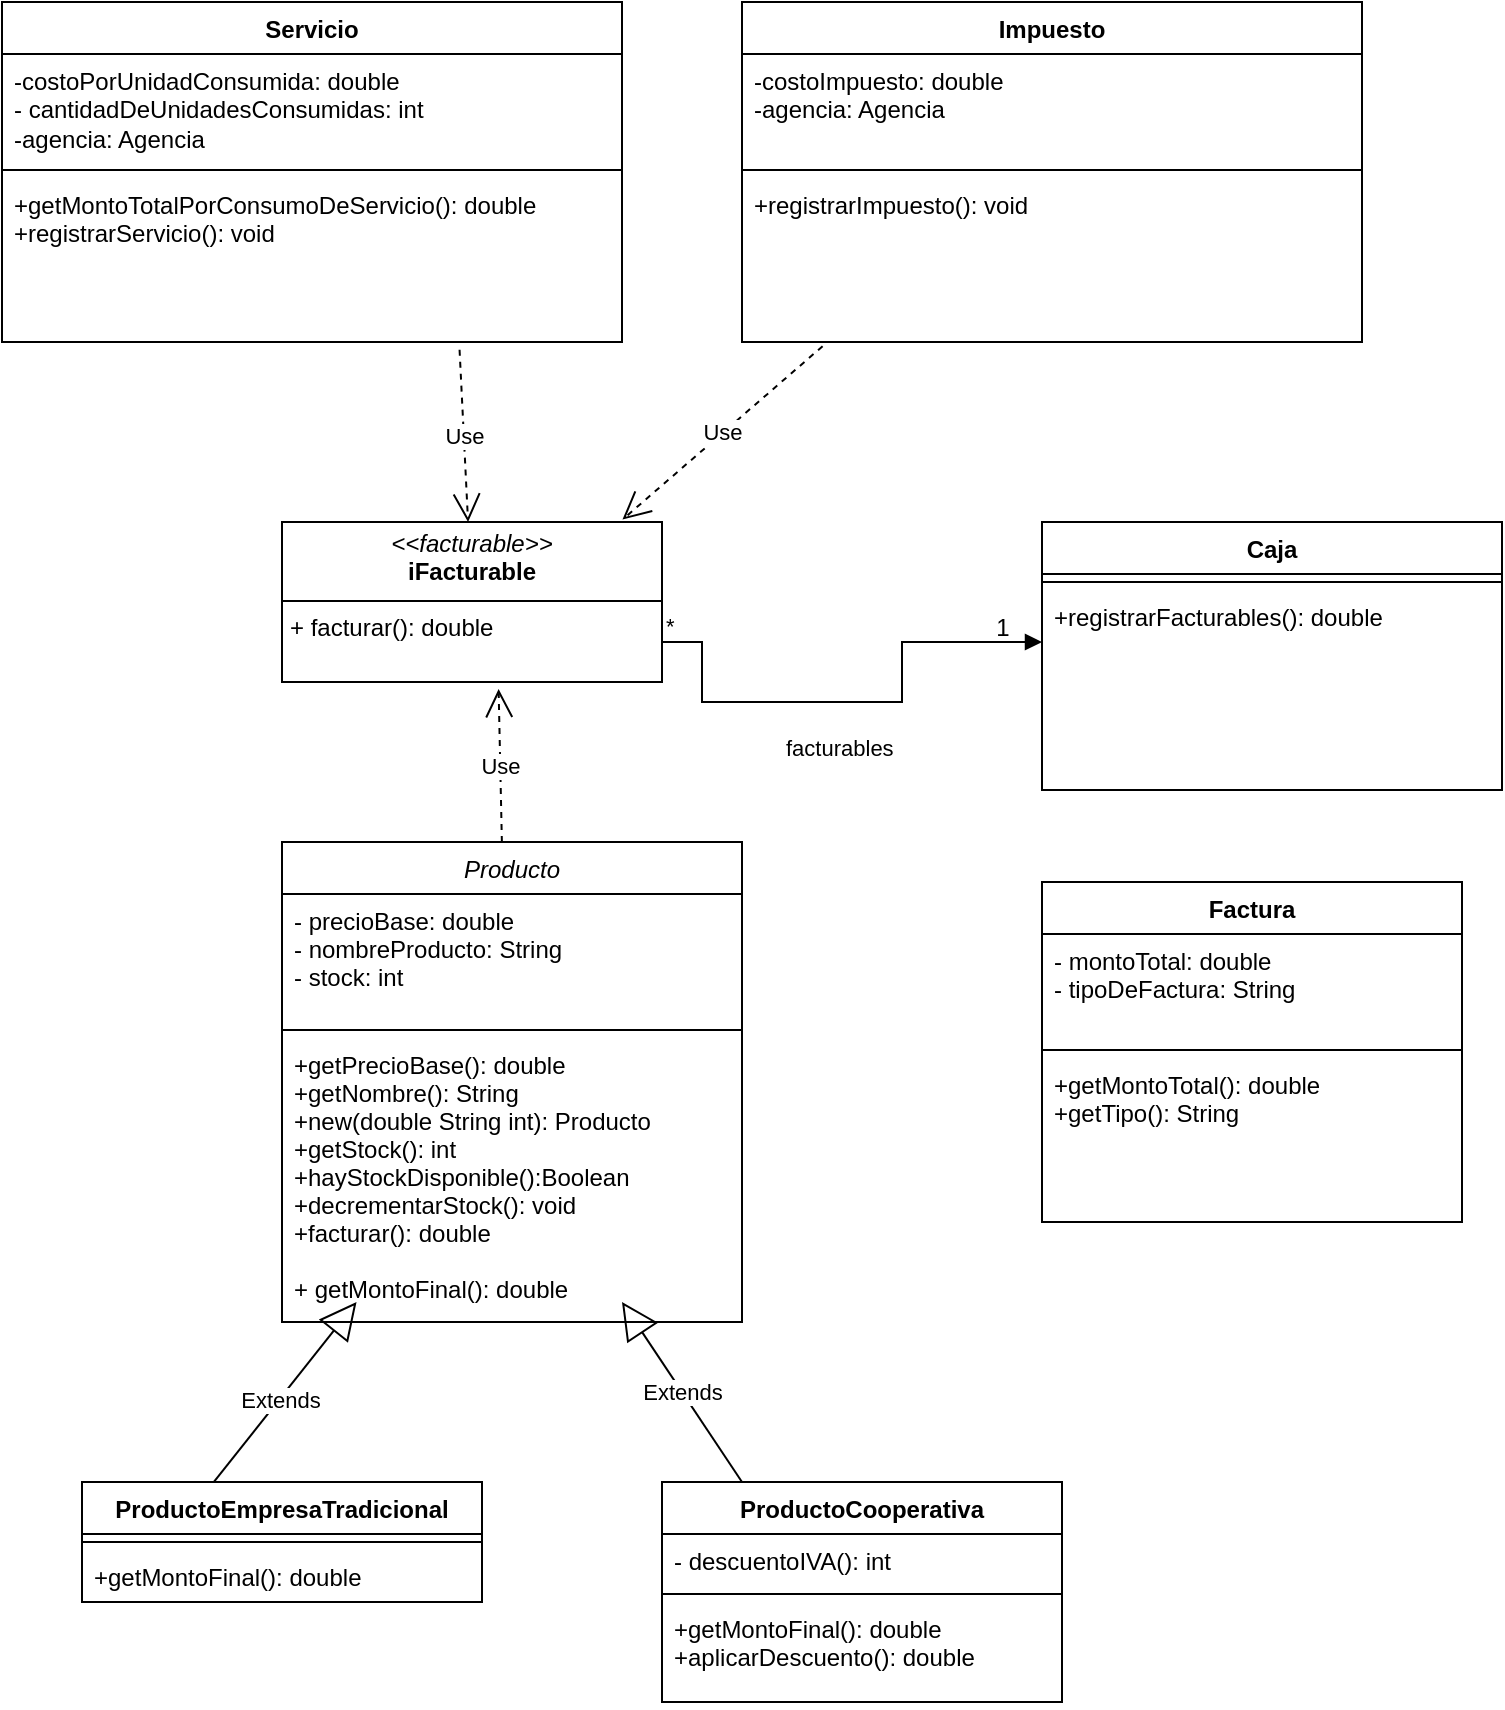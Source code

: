 <mxfile version="26.2.14">
  <diagram id="C5RBs43oDa-KdzZeNtuy" name="Page-1">
    <mxGraphModel dx="1188" dy="1827" grid="1" gridSize="10" guides="1" tooltips="1" connect="1" arrows="1" fold="1" page="1" pageScale="1" pageWidth="827" pageHeight="1169" math="0" shadow="0">
      <root>
        <mxCell id="WIyWlLk6GJQsqaUBKTNV-0" />
        <mxCell id="WIyWlLk6GJQsqaUBKTNV-1" parent="WIyWlLk6GJQsqaUBKTNV-0" />
        <mxCell id="zkfFHV4jXpPFQw0GAbJ--0" value="Producto" style="swimlane;fontStyle=2;align=center;verticalAlign=top;childLayout=stackLayout;horizontal=1;startSize=26;horizontalStack=0;resizeParent=1;resizeLast=0;collapsible=1;marginBottom=0;rounded=0;shadow=0;strokeWidth=1;" parent="WIyWlLk6GJQsqaUBKTNV-1" vertex="1">
          <mxGeometry x="150" y="100" width="230" height="240" as="geometry">
            <mxRectangle x="230" y="140" width="160" height="26" as="alternateBounds" />
          </mxGeometry>
        </mxCell>
        <mxCell id="zkfFHV4jXpPFQw0GAbJ--2" value="- precioBase: double&#xa;- nombreProducto: String&#xa;- stock: int" style="text;align=left;verticalAlign=top;spacingLeft=4;spacingRight=4;overflow=hidden;rotatable=0;points=[[0,0.5],[1,0.5]];portConstraint=eastwest;rounded=0;shadow=0;html=0;" parent="zkfFHV4jXpPFQw0GAbJ--0" vertex="1">
          <mxGeometry y="26" width="230" height="64" as="geometry" />
        </mxCell>
        <mxCell id="zkfFHV4jXpPFQw0GAbJ--4" value="" style="line;html=1;strokeWidth=1;align=left;verticalAlign=middle;spacingTop=-1;spacingLeft=3;spacingRight=3;rotatable=0;labelPosition=right;points=[];portConstraint=eastwest;" parent="zkfFHV4jXpPFQw0GAbJ--0" vertex="1">
          <mxGeometry y="90" width="230" height="8" as="geometry" />
        </mxCell>
        <mxCell id="vys1Lf1euMN_hq-L1kBy-1" value="+getPrecioBase(): double&#xa;+getNombre(): String&#xa;+new(double String int): Producto&#xa;+getStock(): int&#xa;+hayStockDisponible():Boolean&#xa;+decrementarStock(): void&#xa;+facturar(): double&#xa;&#xa;+ getMontoFinal(): double" style="text;align=left;verticalAlign=top;spacingLeft=4;spacingRight=4;overflow=hidden;rotatable=0;points=[[0,0.5],[1,0.5]];portConstraint=eastwest;rounded=0;shadow=0;html=0;fontStyle=0" vertex="1" parent="zkfFHV4jXpPFQw0GAbJ--0">
          <mxGeometry y="98" width="230" height="142" as="geometry" />
        </mxCell>
        <mxCell id="vys1Lf1euMN_hq-L1kBy-6" value="&lt;p style=&quot;margin:0px;margin-top:4px;text-align:center;&quot;&gt;&lt;i&gt;&amp;lt;&amp;lt;facturable&amp;gt;&amp;gt;&lt;/i&gt;&lt;br&gt;&lt;b&gt;iFacturable&lt;/b&gt;&lt;/p&gt;&lt;hr size=&quot;1&quot; style=&quot;border-style:solid;&quot;&gt;&lt;p style=&quot;margin:0px;margin-left:4px;&quot;&gt;+ facturar(): double&lt;br&gt;&lt;br&gt;&lt;/p&gt;&lt;hr size=&quot;1&quot; style=&quot;border-style:solid;&quot;&gt;&lt;p style=&quot;margin:0px;margin-left:4px;&quot;&gt;&lt;br&gt;&lt;/p&gt;" style="verticalAlign=top;align=left;overflow=fill;html=1;whiteSpace=wrap;" vertex="1" parent="WIyWlLk6GJQsqaUBKTNV-1">
          <mxGeometry x="150" y="-60" width="190" height="80" as="geometry" />
        </mxCell>
        <mxCell id="vys1Lf1euMN_hq-L1kBy-15" value="Factura" style="swimlane;fontStyle=1;align=center;verticalAlign=top;childLayout=stackLayout;horizontal=1;startSize=26;horizontalStack=0;resizeParent=1;resizeParentMax=0;resizeLast=0;collapsible=1;marginBottom=0;whiteSpace=wrap;html=1;" vertex="1" parent="WIyWlLk6GJQsqaUBKTNV-1">
          <mxGeometry x="530" y="120" width="210" height="170" as="geometry" />
        </mxCell>
        <mxCell id="vys1Lf1euMN_hq-L1kBy-16" value="- montoTotal: double&lt;div&gt;- tipoDeFactura: String&lt;/div&gt;" style="text;strokeColor=none;fillColor=none;align=left;verticalAlign=top;spacingLeft=4;spacingRight=4;overflow=hidden;rotatable=0;points=[[0,0.5],[1,0.5]];portConstraint=eastwest;whiteSpace=wrap;html=1;" vertex="1" parent="vys1Lf1euMN_hq-L1kBy-15">
          <mxGeometry y="26" width="210" height="54" as="geometry" />
        </mxCell>
        <mxCell id="vys1Lf1euMN_hq-L1kBy-17" value="" style="line;strokeWidth=1;fillColor=none;align=left;verticalAlign=middle;spacingTop=-1;spacingLeft=3;spacingRight=3;rotatable=0;labelPosition=right;points=[];portConstraint=eastwest;strokeColor=inherit;" vertex="1" parent="vys1Lf1euMN_hq-L1kBy-15">
          <mxGeometry y="80" width="210" height="8" as="geometry" />
        </mxCell>
        <mxCell id="vys1Lf1euMN_hq-L1kBy-18" value="+getMontoTotal(): double&lt;div&gt;+getTipo(): String&lt;/div&gt;" style="text;strokeColor=none;fillColor=none;align=left;verticalAlign=top;spacingLeft=4;spacingRight=4;overflow=hidden;rotatable=0;points=[[0,0.5],[1,0.5]];portConstraint=eastwest;whiteSpace=wrap;html=1;" vertex="1" parent="vys1Lf1euMN_hq-L1kBy-15">
          <mxGeometry y="88" width="210" height="82" as="geometry" />
        </mxCell>
        <mxCell id="vys1Lf1euMN_hq-L1kBy-19" value="Use" style="endArrow=open;endSize=12;dashed=1;html=1;rounded=0;entryX=0.57;entryY=1.044;entryDx=0;entryDy=0;entryPerimeter=0;exitX=0.478;exitY=0;exitDx=0;exitDy=0;exitPerimeter=0;" edge="1" parent="WIyWlLk6GJQsqaUBKTNV-1" source="zkfFHV4jXpPFQw0GAbJ--0" target="vys1Lf1euMN_hq-L1kBy-6">
          <mxGeometry width="160" relative="1" as="geometry">
            <mxPoint x="210" y="70" as="sourcePoint" />
            <mxPoint x="370" y="70" as="targetPoint" />
          </mxGeometry>
        </mxCell>
        <mxCell id="vys1Lf1euMN_hq-L1kBy-22" value="Extends" style="endArrow=block;endSize=16;endFill=0;html=1;rounded=0;entryX=0.249;entryY=1.035;entryDx=0;entryDy=0;entryPerimeter=0;" edge="1" parent="WIyWlLk6GJQsqaUBKTNV-1">
          <mxGeometry width="160" relative="1" as="geometry">
            <mxPoint x="110" y="427.48" as="sourcePoint" />
            <mxPoint x="187.27" y="330" as="targetPoint" />
          </mxGeometry>
        </mxCell>
        <mxCell id="vys1Lf1euMN_hq-L1kBy-23" value="Extends" style="endArrow=block;endSize=16;endFill=0;html=1;rounded=0;entryX=0.249;entryY=1.035;entryDx=0;entryDy=0;entryPerimeter=0;" edge="1" parent="WIyWlLk6GJQsqaUBKTNV-1">
          <mxGeometry width="160" relative="1" as="geometry">
            <mxPoint x="380" y="420" as="sourcePoint" />
            <mxPoint x="320" y="330" as="targetPoint" />
          </mxGeometry>
        </mxCell>
        <mxCell id="vys1Lf1euMN_hq-L1kBy-32" value="ProductoCooperativa&lt;span style=&quot;color: rgba(0, 0, 0, 0); font-family: monospace; font-size: 0px; font-weight: 400; text-align: start; text-wrap-mode: nowrap;&quot;&gt;%3CmxGraphModel%3E%3Croot%3E%3CmxCell%20id%3D%220%22%2F%3E%3CmxCell%20id%3D%221%22%20parent%3D%220%22%2F%3E%3CmxCell%20id%3D%222%22%20value%3D%22Producto%22%20style%3D%22swimlane%3BfontStyle%3D2%3Balign%3Dcenter%3BverticalAlign%3Dtop%3BchildLayout%3DstackLayout%3Bhorizontal%3D1%3BstartSize%3D26%3BhorizontalStack%3D0%3BresizeParent%3D1%3BresizeLast%3D0%3Bcollapsible%3D1%3BmarginBottom%3D0%3Brounded%3D0%3Bshadow%3D0%3BstrokeWidth%3D1%3B%22%20vertex%3D%221%22%20parent%3D%221%22%3E%3CmxGeometry%20x%3D%22150%22%20y%3D%22120%22%20width%3D%22230%22%20height%3D%22210%22%20as%3D%22geometry%22%3E%3CmxRectangle%20x%3D%22230%22%20y%3D%22140%22%20width%3D%22160%22%20height%3D%2226%22%20as%3D%22alternateBounds%22%2F%3E%3C%2FmxGeometry%3E%3C%2FmxCell%3E%3CmxCell%20id%3D%223%22%20value%3D%22-%20precioBase%3A%20double%26%2310%3B-%20nombreProducto%3A%20String%26%2310%3B-%20stock%3A%20int%22%20style%3D%22text%3Balign%3Dleft%3BverticalAlign%3Dtop%3BspacingLeft%3D4%3BspacingRight%3D4%3Boverflow%3Dhidden%3Brotatable%3D0%3Bpoints%3D%5B%5B0%2C0.5%5D%2C%5B1%2C0.5%5D%5D%3BportConstraint%3Deastwest%3Brounded%3D0%3Bshadow%3D0%3Bhtml%3D0%3B%22%20vertex%3D%221%22%20parent%3D%222%22%3E%3CmxGeometry%20y%3D%2226%22%20width%3D%22230%22%20height%3D%2264%22%20as%3D%22geometry%22%2F%3E%3C%2FmxCell%3E%3CmxCell%20id%3D%224%22%20value%3D%22%22%20style%3D%22line%3Bhtml%3D1%3BstrokeWidth%3D1%3Balign%3Dleft%3BverticalAlign%3Dmiddle%3BspacingTop%3D-1%3BspacingLeft%3D3%3BspacingRight%3D3%3Brotatable%3D0%3BlabelPosition%3Dright%3Bpoints%3D%5B%5D%3BportConstraint%3Deastwest%3B%22%20vertex%3D%221%22%20parent%3D%222%22%3E%3CmxGeometry%20y%3D%2290%22%20width%3D%22230%22%20height%3D%228%22%20as%3D%22geometry%22%2F%3E%3C%2FmxCell%3E%3CmxCell%20id%3D%225%22%20value%3D%22%2BgetPrecioBase()%3A%20double%26%2310%3B%2BgetNombre()%3A%20String%26%2310%3B%2Bnew(double%20String)%3A%20Producto%26%2310%3B%2BgetStock()%3A%20int%26%2310%3B%2BregistrarVenta()%3A%20double%26%2310%3B%26%2310%3B%2B%20getMontoFinal()%3A%20double%22%20style%3D%22text%3Balign%3Dleft%3BverticalAlign%3Dtop%3BspacingLeft%3D4%3BspacingRight%3D4%3Boverflow%3Dhidden%3Brotatable%3D0%3Bpoints%3D%5B%5B0%2C0.5%5D%2C%5B1%2C0.5%5D%5D%3BportConstraint%3Deastwest%3Brounded%3D0%3Bshadow%3D0%3Bhtml%3D0%3BfontStyle%3D2%22%20vertex%3D%221%22%20parent%3D%222%22%3E%3CmxGeometry%20y%3D%2298%22%20width%3D%22230%22%20height%3D%22112%22%20as%3D%22geometry%22%2F%3E%3C%2FmxCell%3E%3C%2Froot%3E%3C%2FmxGraphModel%3E&lt;/span&gt;" style="swimlane;fontStyle=1;align=center;verticalAlign=top;childLayout=stackLayout;horizontal=1;startSize=26;horizontalStack=0;resizeParent=1;resizeParentMax=0;resizeLast=0;collapsible=1;marginBottom=0;whiteSpace=wrap;html=1;" vertex="1" parent="WIyWlLk6GJQsqaUBKTNV-1">
          <mxGeometry x="340" y="420" width="200" height="110" as="geometry" />
        </mxCell>
        <mxCell id="vys1Lf1euMN_hq-L1kBy-33" value="- descuentoIVA(): int" style="text;strokeColor=none;fillColor=none;align=left;verticalAlign=top;spacingLeft=4;spacingRight=4;overflow=hidden;rotatable=0;points=[[0,0.5],[1,0.5]];portConstraint=eastwest;whiteSpace=wrap;html=1;" vertex="1" parent="vys1Lf1euMN_hq-L1kBy-32">
          <mxGeometry y="26" width="200" height="26" as="geometry" />
        </mxCell>
        <mxCell id="vys1Lf1euMN_hq-L1kBy-34" value="" style="line;strokeWidth=1;fillColor=none;align=left;verticalAlign=middle;spacingTop=-1;spacingLeft=3;spacingRight=3;rotatable=0;labelPosition=right;points=[];portConstraint=eastwest;strokeColor=inherit;" vertex="1" parent="vys1Lf1euMN_hq-L1kBy-32">
          <mxGeometry y="52" width="200" height="8" as="geometry" />
        </mxCell>
        <mxCell id="vys1Lf1euMN_hq-L1kBy-35" value="&lt;div&gt;&lt;span style=&quot;background-color: transparent; color: light-dark(rgb(0, 0, 0), rgb(255, 255, 255));&quot;&gt;+getMontoFinal(): double&lt;/span&gt;&lt;/div&gt;&lt;div&gt;+aplicarDescuento(): double&lt;/div&gt;" style="text;strokeColor=none;fillColor=none;align=left;verticalAlign=top;spacingLeft=4;spacingRight=4;overflow=hidden;rotatable=0;points=[[0,0.5],[1,0.5]];portConstraint=eastwest;whiteSpace=wrap;html=1;" vertex="1" parent="vys1Lf1euMN_hq-L1kBy-32">
          <mxGeometry y="60" width="200" height="50" as="geometry" />
        </mxCell>
        <mxCell id="vys1Lf1euMN_hq-L1kBy-36" value="ProductoEmpresaTradicional&lt;span style=&quot;color: rgba(0, 0, 0, 0); font-family: monospace; font-size: 0px; font-weight: 400; text-align: start; text-wrap-mode: nowrap;&quot;&gt;%3CmxGraphModel%3E%3Croot%3E%3CmxCell%20id%3D%220%22%2F%3E%3CmxCell%20id%3D%221%22%20parent%3D%220%22%2F%3E%3CmxCell%20id%3D%222%22%20value%3D%22Producto%22%20style%3D%22swimlane%3BfontStyle%3D2%3Balign%3Dcenter%3BverticalAlign%3Dtop%3BchildLayout%3DstackLayout%3Bhorizontal%3D1%3BstartSize%3D26%3BhorizontalStack%3D0%3BresizeParent%3D1%3BresizeLast%3D0%3Bcollapsible%3D1%3BmarginBottom%3D0%3Brounded%3D0%3Bshadow%3D0%3BstrokeWidth%3D1%3B%22%20vertex%3D%221%22%20parent%3D%221%22%3E%3CmxGeometry%20x%3D%22150%22%20y%3D%22120%22%20width%3D%22230%22%20height%3D%22210%22%20as%3D%22geometry%22%3E%3CmxRectangle%20x%3D%22230%22%20y%3D%22140%22%20width%3D%22160%22%20height%3D%2226%22%20as%3D%22alternateBounds%22%2F%3E%3C%2FmxGeometry%3E%3C%2FmxCell%3E%3CmxCell%20id%3D%223%22%20value%3D%22-%20precioBase%3A%20double%26%2310%3B-%20nombreProducto%3A%20String%26%2310%3B-%20stock%3A%20int%22%20style%3D%22text%3Balign%3Dleft%3BverticalAlign%3Dtop%3BspacingLeft%3D4%3BspacingRight%3D4%3Boverflow%3Dhidden%3Brotatable%3D0%3Bpoints%3D%5B%5B0%2C0.5%5D%2C%5B1%2C0.5%5D%5D%3BportConstraint%3Deastwest%3Brounded%3D0%3Bshadow%3D0%3Bhtml%3D0%3B%22%20vertex%3D%221%22%20parent%3D%222%22%3E%3CmxGeometry%20y%3D%2226%22%20width%3D%22230%22%20height%3D%2264%22%20as%3D%22geometry%22%2F%3E%3C%2FmxCell%3E%3CmxCell%20id%3D%224%22%20value%3D%22%22%20style%3D%22line%3Bhtml%3D1%3BstrokeWidth%3D1%3Balign%3Dleft%3BverticalAlign%3Dmiddle%3BspacingTop%3D-1%3BspacingLeft%3D3%3BspacingRight%3D3%3Brotatable%3D0%3BlabelPosition%3Dright%3Bpoints%3D%5B%5D%3BportConstraint%3Deastwest%3B%22%20vertex%3D%221%22%20parent%3D%222%22%3E%3CmxGeometry%20y%3D%2290%22%20width%3D%22230%22%20height%3D%228%22%20as%3D%22geometry%22%2F%3E%3C%2FmxCell%3E%3CmxCell%20id%3D%225%22%20value%3D%22%2BgetPrecioBase()%3A%20double%26%2310%3B%2BgetNombre()%3A%20String%26%2310%3B%2Bnew(double%20String)%3A%20Producto%26%2310%3B%2BgetStock()%3A%20int%26%2310%3B%2BregistrarVenta()%3A%20double%26%2310%3B%26%2310%3B%2B%20getMontoFinal()%3A%20double%22%20style%3D%22text%3Balign%3Dleft%3BverticalAlign%3Dtop%3BspacingLeft%3D4%3BspacingRight%3D4%3Boverflow%3Dhidden%3Brotatable%3D0%3Bpoints%3D%5B%5B0%2C0.5%5D%2C%5B1%2C0.5%5D%5D%3BportConstraint%3Deastwest%3Brounded%3D0%3Bshadow%3D0%3Bhtml%3D0%3BfontStyle%3D2%22%20vertex%3D%221%22%20parent%3D%222%22%3E%3CmxGeometry%20y%3D%2298%22%20width%3D%22230%22%20height%3D%22112%22%20as%3D%22geometry%22%2F%3E%3C%2FmxCell%3E%3C%2Froot%3E%3C%2FmxGraphModel%&lt;/span&gt;" style="swimlane;fontStyle=1;align=center;verticalAlign=top;childLayout=stackLayout;horizontal=1;startSize=26;horizontalStack=0;resizeParent=1;resizeParentMax=0;resizeLast=0;collapsible=1;marginBottom=0;whiteSpace=wrap;html=1;" vertex="1" parent="WIyWlLk6GJQsqaUBKTNV-1">
          <mxGeometry x="50" y="420" width="200" height="60" as="geometry" />
        </mxCell>
        <mxCell id="vys1Lf1euMN_hq-L1kBy-38" value="" style="line;strokeWidth=1;fillColor=none;align=left;verticalAlign=middle;spacingTop=-1;spacingLeft=3;spacingRight=3;rotatable=0;labelPosition=right;points=[];portConstraint=eastwest;strokeColor=inherit;" vertex="1" parent="vys1Lf1euMN_hq-L1kBy-36">
          <mxGeometry y="26" width="200" height="8" as="geometry" />
        </mxCell>
        <mxCell id="vys1Lf1euMN_hq-L1kBy-39" value="+getMontoFinal(): double" style="text;strokeColor=none;fillColor=none;align=left;verticalAlign=top;spacingLeft=4;spacingRight=4;overflow=hidden;rotatable=0;points=[[0,0.5],[1,0.5]];portConstraint=eastwest;whiteSpace=wrap;html=1;" vertex="1" parent="vys1Lf1euMN_hq-L1kBy-36">
          <mxGeometry y="34" width="200" height="26" as="geometry" />
        </mxCell>
        <mxCell id="vys1Lf1euMN_hq-L1kBy-40" value="Caja" style="swimlane;fontStyle=1;align=center;verticalAlign=top;childLayout=stackLayout;horizontal=1;startSize=26;horizontalStack=0;resizeParent=1;resizeParentMax=0;resizeLast=0;collapsible=1;marginBottom=0;whiteSpace=wrap;html=1;" vertex="1" parent="WIyWlLk6GJQsqaUBKTNV-1">
          <mxGeometry x="530" y="-60" width="230" height="134" as="geometry" />
        </mxCell>
        <mxCell id="vys1Lf1euMN_hq-L1kBy-42" value="" style="line;strokeWidth=1;fillColor=none;align=left;verticalAlign=middle;spacingTop=-1;spacingLeft=3;spacingRight=3;rotatable=0;labelPosition=right;points=[];portConstraint=eastwest;strokeColor=inherit;" vertex="1" parent="vys1Lf1euMN_hq-L1kBy-40">
          <mxGeometry y="26" width="230" height="8" as="geometry" />
        </mxCell>
        <mxCell id="vys1Lf1euMN_hq-L1kBy-43" value="+registrarFacturables(): double" style="text;strokeColor=none;fillColor=none;align=left;verticalAlign=top;spacingLeft=4;spacingRight=4;overflow=hidden;rotatable=0;points=[[0,0.5],[1,0.5]];portConstraint=eastwest;whiteSpace=wrap;html=1;" vertex="1" parent="vys1Lf1euMN_hq-L1kBy-40">
          <mxGeometry y="34" width="230" height="100" as="geometry" />
        </mxCell>
        <mxCell id="vys1Lf1euMN_hq-L1kBy-50" value="facturables" style="endArrow=block;endFill=1;html=1;edgeStyle=orthogonalEdgeStyle;align=left;verticalAlign=top;rounded=0;entryX=0;entryY=0.26;entryDx=0;entryDy=0;entryPerimeter=0;" edge="1" parent="WIyWlLk6GJQsqaUBKTNV-1" target="vys1Lf1euMN_hq-L1kBy-43">
          <mxGeometry x="-0.28" y="-10" relative="1" as="geometry">
            <mxPoint x="340" as="sourcePoint" />
            <mxPoint x="500" as="targetPoint" />
            <Array as="points">
              <mxPoint x="360" />
              <mxPoint x="360" y="30" />
              <mxPoint x="460" y="30" />
              <mxPoint x="460" />
            </Array>
            <mxPoint as="offset" />
          </mxGeometry>
        </mxCell>
        <mxCell id="vys1Lf1euMN_hq-L1kBy-51" value="*" style="edgeLabel;resizable=0;html=1;align=left;verticalAlign=bottom;" connectable="0" vertex="1" parent="vys1Lf1euMN_hq-L1kBy-50">
          <mxGeometry x="-1" relative="1" as="geometry" />
        </mxCell>
        <mxCell id="vys1Lf1euMN_hq-L1kBy-52" value="1" style="text;html=1;align=center;verticalAlign=middle;resizable=0;points=[];autosize=1;strokeColor=none;fillColor=none;" vertex="1" parent="WIyWlLk6GJQsqaUBKTNV-1">
          <mxGeometry x="495" y="-22" width="30" height="30" as="geometry" />
        </mxCell>
        <mxCell id="vys1Lf1euMN_hq-L1kBy-53" value="Servicio" style="swimlane;fontStyle=1;align=center;verticalAlign=top;childLayout=stackLayout;horizontal=1;startSize=26;horizontalStack=0;resizeParent=1;resizeParentMax=0;resizeLast=0;collapsible=1;marginBottom=0;whiteSpace=wrap;html=1;" vertex="1" parent="WIyWlLk6GJQsqaUBKTNV-1">
          <mxGeometry x="10" y="-320" width="310" height="170" as="geometry" />
        </mxCell>
        <mxCell id="vys1Lf1euMN_hq-L1kBy-54" value="-costoPorUnidadConsumida: double&lt;div&gt;- cantidadDeUnidadesConsumidas: int&lt;/div&gt;&lt;div&gt;-agencia: Agencia&lt;/div&gt;" style="text;strokeColor=none;fillColor=none;align=left;verticalAlign=top;spacingLeft=4;spacingRight=4;overflow=hidden;rotatable=0;points=[[0,0.5],[1,0.5]];portConstraint=eastwest;whiteSpace=wrap;html=1;" vertex="1" parent="vys1Lf1euMN_hq-L1kBy-53">
          <mxGeometry y="26" width="310" height="54" as="geometry" />
        </mxCell>
        <mxCell id="vys1Lf1euMN_hq-L1kBy-55" value="" style="line;strokeWidth=1;fillColor=none;align=left;verticalAlign=middle;spacingTop=-1;spacingLeft=3;spacingRight=3;rotatable=0;labelPosition=right;points=[];portConstraint=eastwest;strokeColor=inherit;" vertex="1" parent="vys1Lf1euMN_hq-L1kBy-53">
          <mxGeometry y="80" width="310" height="8" as="geometry" />
        </mxCell>
        <mxCell id="vys1Lf1euMN_hq-L1kBy-56" value="+getMontoTotalPorConsumoDeServicio(): double&amp;nbsp;&lt;div&gt;+registrarServicio(): void&lt;/div&gt;" style="text;strokeColor=none;fillColor=none;align=left;verticalAlign=top;spacingLeft=4;spacingRight=4;overflow=hidden;rotatable=0;points=[[0,0.5],[1,0.5]];portConstraint=eastwest;whiteSpace=wrap;html=1;" vertex="1" parent="vys1Lf1euMN_hq-L1kBy-53">
          <mxGeometry y="88" width="310" height="82" as="geometry" />
        </mxCell>
        <mxCell id="vys1Lf1euMN_hq-L1kBy-57" value="Impuesto" style="swimlane;fontStyle=1;align=center;verticalAlign=top;childLayout=stackLayout;horizontal=1;startSize=26;horizontalStack=0;resizeParent=1;resizeParentMax=0;resizeLast=0;collapsible=1;marginBottom=0;whiteSpace=wrap;html=1;" vertex="1" parent="WIyWlLk6GJQsqaUBKTNV-1">
          <mxGeometry x="380" y="-320" width="310" height="170" as="geometry" />
        </mxCell>
        <mxCell id="vys1Lf1euMN_hq-L1kBy-58" value="-costoImpuesto: double&lt;div&gt;-agencia: Agencia&lt;/div&gt;" style="text;strokeColor=none;fillColor=none;align=left;verticalAlign=top;spacingLeft=4;spacingRight=4;overflow=hidden;rotatable=0;points=[[0,0.5],[1,0.5]];portConstraint=eastwest;whiteSpace=wrap;html=1;" vertex="1" parent="vys1Lf1euMN_hq-L1kBy-57">
          <mxGeometry y="26" width="310" height="54" as="geometry" />
        </mxCell>
        <mxCell id="vys1Lf1euMN_hq-L1kBy-59" value="" style="line;strokeWidth=1;fillColor=none;align=left;verticalAlign=middle;spacingTop=-1;spacingLeft=3;spacingRight=3;rotatable=0;labelPosition=right;points=[];portConstraint=eastwest;strokeColor=inherit;" vertex="1" parent="vys1Lf1euMN_hq-L1kBy-57">
          <mxGeometry y="80" width="310" height="8" as="geometry" />
        </mxCell>
        <mxCell id="vys1Lf1euMN_hq-L1kBy-60" value="&lt;div&gt;+registrarImpuesto(): void&lt;/div&gt;" style="text;strokeColor=none;fillColor=none;align=left;verticalAlign=top;spacingLeft=4;spacingRight=4;overflow=hidden;rotatable=0;points=[[0,0.5],[1,0.5]];portConstraint=eastwest;whiteSpace=wrap;html=1;" vertex="1" parent="vys1Lf1euMN_hq-L1kBy-57">
          <mxGeometry y="88" width="310" height="82" as="geometry" />
        </mxCell>
        <mxCell id="vys1Lf1euMN_hq-L1kBy-61" value="Use" style="endArrow=open;endSize=12;dashed=1;html=1;rounded=0;exitX=0.738;exitY=1.047;exitDx=0;exitDy=0;exitPerimeter=0;" edge="1" parent="WIyWlLk6GJQsqaUBKTNV-1" source="vys1Lf1euMN_hq-L1kBy-56" target="vys1Lf1euMN_hq-L1kBy-6">
          <mxGeometry width="160" relative="1" as="geometry">
            <mxPoint x="250" y="-74" as="sourcePoint" />
            <mxPoint x="248" y="-150" as="targetPoint" />
          </mxGeometry>
        </mxCell>
        <mxCell id="vys1Lf1euMN_hq-L1kBy-63" value="Use" style="endArrow=open;endSize=12;dashed=1;html=1;rounded=0;exitX=0.13;exitY=1.026;exitDx=0;exitDy=0;exitPerimeter=0;entryX=0.896;entryY=-0.015;entryDx=0;entryDy=0;entryPerimeter=0;" edge="1" parent="WIyWlLk6GJQsqaUBKTNV-1" source="vys1Lf1euMN_hq-L1kBy-60" target="vys1Lf1euMN_hq-L1kBy-6">
          <mxGeometry width="160" relative="1" as="geometry">
            <mxPoint x="330" y="-140" as="sourcePoint" />
            <mxPoint x="334" y="-54" as="targetPoint" />
          </mxGeometry>
        </mxCell>
      </root>
    </mxGraphModel>
  </diagram>
</mxfile>
